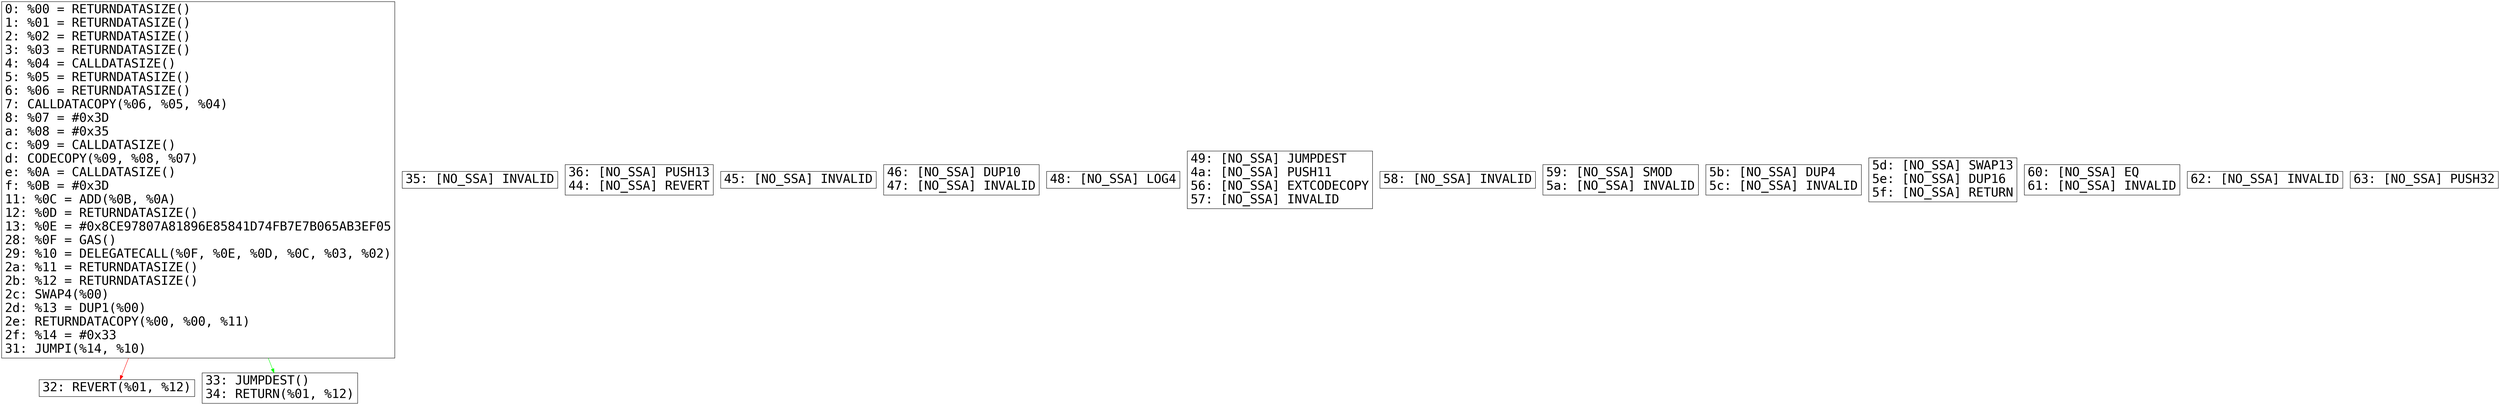 digraph "graph.cfg.gv" {
	subgraph global {
		node [fontname=Courier fontsize=30.0 rank=same shape=box]
		block_0 [label="0: %00 = RETURNDATASIZE()\l1: %01 = RETURNDATASIZE()\l2: %02 = RETURNDATASIZE()\l3: %03 = RETURNDATASIZE()\l4: %04 = CALLDATASIZE()\l5: %05 = RETURNDATASIZE()\l6: %06 = RETURNDATASIZE()\l7: CALLDATACOPY(%06, %05, %04)\l8: %07 = #0x3D\la: %08 = #0x35\lc: %09 = CALLDATASIZE()\ld: CODECOPY(%09, %08, %07)\le: %0A = CALLDATASIZE()\lf: %0B = #0x3D\l11: %0C = ADD(%0B, %0A)\l12: %0D = RETURNDATASIZE()\l13: %0E = #0x8CE97807A81896E85841D74FB7E7B065AB3EF05\l28: %0F = GAS()\l29: %10 = DELEGATECALL(%0F, %0E, %0D, %0C, %03, %02)\l2a: %11 = RETURNDATASIZE()\l2b: %12 = RETURNDATASIZE()\l2c: SWAP4(%00)\l2d: %13 = DUP1(%00)\l2e: RETURNDATACOPY(%00, %00, %11)\l2f: %14 = #0x33\l31: JUMPI(%14, %10)\l"]
		block_32 [label="32: REVERT(%01, %12)\l"]
		block_33 [label="33: JUMPDEST()\l34: RETURN(%01, %12)\l"]
		block_35 [label="35: [NO_SSA] INVALID\l"]
		block_36 [label="36: [NO_SSA] PUSH13\l44: [NO_SSA] REVERT\l"]
		block_45 [label="45: [NO_SSA] INVALID\l"]
		block_46 [label="46: [NO_SSA] DUP10\l47: [NO_SSA] INVALID\l"]
		block_48 [label="48: [NO_SSA] LOG4\l"]
		block_49 [label="49: [NO_SSA] JUMPDEST\l4a: [NO_SSA] PUSH11\l56: [NO_SSA] EXTCODECOPY\l57: [NO_SSA] INVALID\l"]
		block_58 [label="58: [NO_SSA] INVALID\l"]
		block_59 [label="59: [NO_SSA] SMOD\l5a: [NO_SSA] INVALID\l"]
		block_5b [label="5b: [NO_SSA] DUP4\l5c: [NO_SSA] INVALID\l"]
		block_5d [label="5d: [NO_SSA] SWAP13\l5e: [NO_SSA] DUP16\l5f: [NO_SSA] RETURN\l"]
		block_60 [label="60: [NO_SSA] EQ\l61: [NO_SSA] INVALID\l"]
		block_62 [label="62: [NO_SSA] INVALID\l"]
		block_63 [label="63: [NO_SSA] PUSH32\l"]
	}
	block_0 -> block_33 [color=green]
	block_0 -> block_32 [color=red]
}
